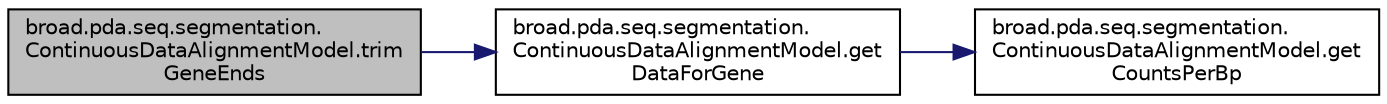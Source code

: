digraph "broad.pda.seq.segmentation.ContinuousDataAlignmentModel.trimGeneEnds"
{
  edge [fontname="Helvetica",fontsize="10",labelfontname="Helvetica",labelfontsize="10"];
  node [fontname="Helvetica",fontsize="10",shape=record];
  rankdir="LR";
  Node1 [label="broad.pda.seq.segmentation.\lContinuousDataAlignmentModel.trim\lGeneEnds",height=0.2,width=0.4,color="black", fillcolor="grey75", style="filled" fontcolor="black"];
  Node1 -> Node2 [color="midnightblue",fontsize="10",style="solid"];
  Node2 [label="broad.pda.seq.segmentation.\lContinuousDataAlignmentModel.get\lDataForGene",height=0.2,width=0.4,color="black", fillcolor="white", style="filled",URL="$classbroad_1_1pda_1_1seq_1_1segmentation_1_1_continuous_data_alignment_model.html#a00cf5fa4275d363fa77bf05454e7909c"];
  Node2 -> Node3 [color="midnightblue",fontsize="10",style="solid"];
  Node3 [label="broad.pda.seq.segmentation.\lContinuousDataAlignmentModel.get\lCountsPerBp",height=0.2,width=0.4,color="black", fillcolor="white", style="filled",URL="$classbroad_1_1pda_1_1seq_1_1segmentation_1_1_continuous_data_alignment_model.html#acd9c8501fd75af7cb102cd6886cbe15b"];
}
